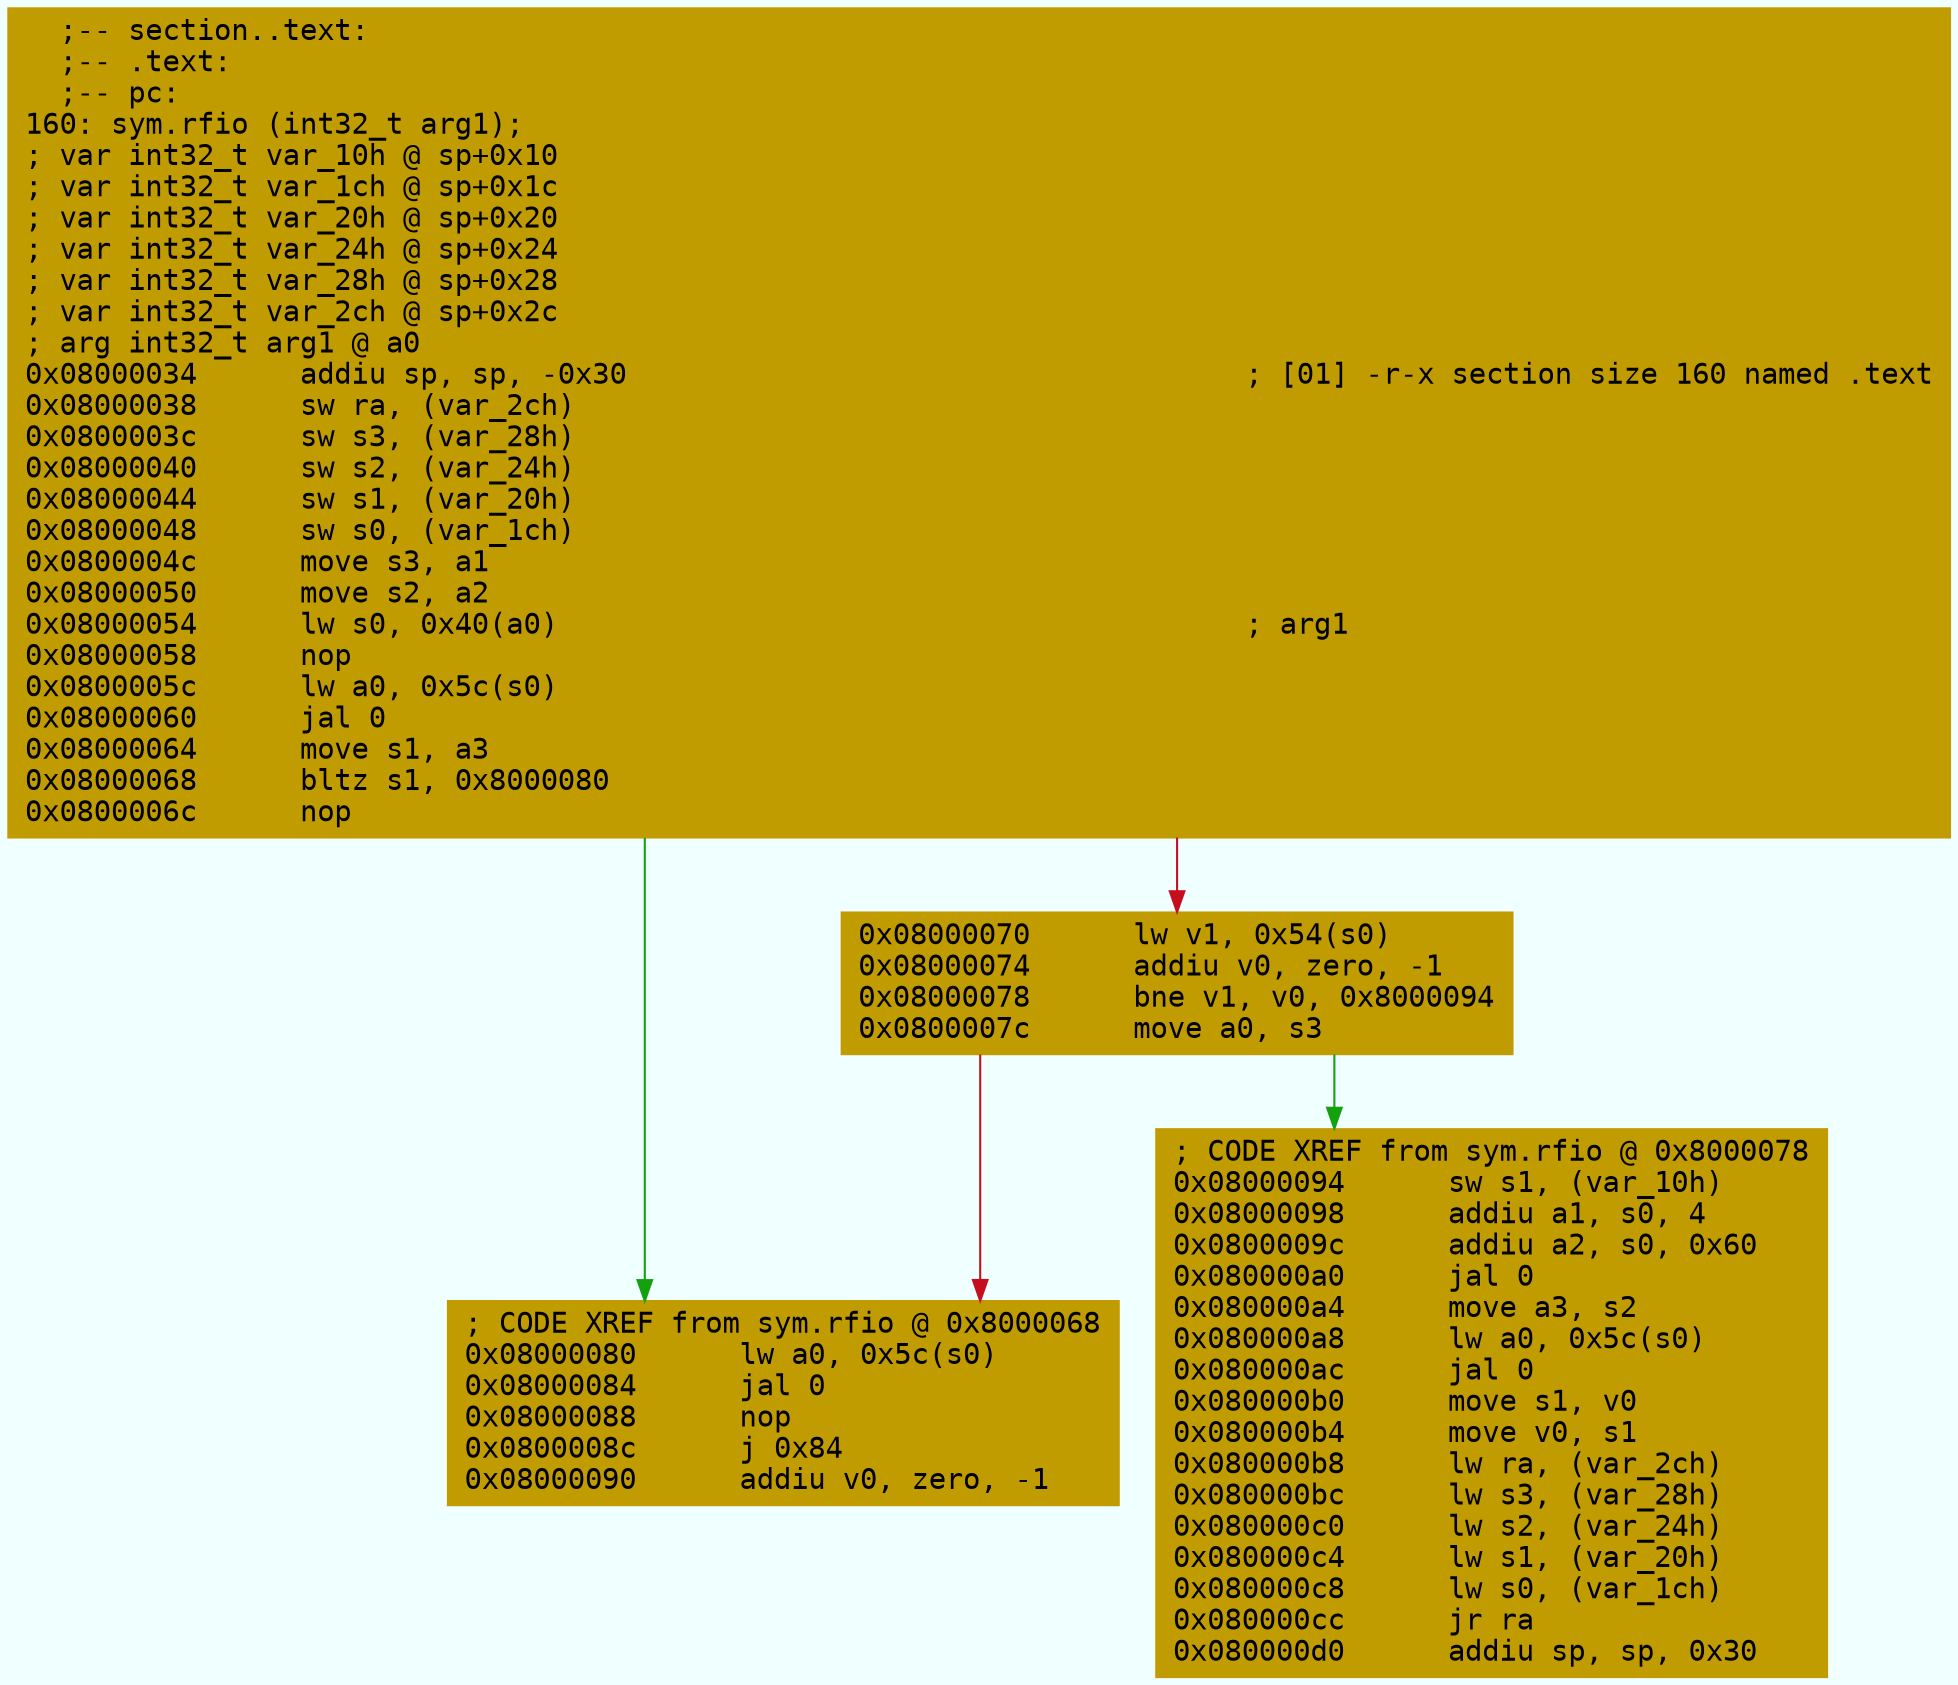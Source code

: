 digraph code {
	graph [bgcolor=azure fontsize=8 fontname="Courier" splines="ortho"];
	node [fillcolor=gray style=filled shape=box];
	edge [arrowhead="normal"];
	"0x08000034" [URL="sym.rfio/0x08000034", fillcolor="#c19c00",color="#c19c00", fontname="Courier",label="  ;-- section..text:\l  ;-- .text:\l  ;-- pc:\l160: sym.rfio (int32_t arg1);\l; var int32_t var_10h @ sp+0x10\l; var int32_t var_1ch @ sp+0x1c\l; var int32_t var_20h @ sp+0x20\l; var int32_t var_24h @ sp+0x24\l; var int32_t var_28h @ sp+0x28\l; var int32_t var_2ch @ sp+0x2c\l; arg int32_t arg1 @ a0\l0x08000034      addiu sp, sp, -0x30                                    ; [01] -r-x section size 160 named .text\l0x08000038      sw ra, (var_2ch)\l0x0800003c      sw s3, (var_28h)\l0x08000040      sw s2, (var_24h)\l0x08000044      sw s1, (var_20h)\l0x08000048      sw s0, (var_1ch)\l0x0800004c      move s3, a1\l0x08000050      move s2, a2\l0x08000054      lw s0, 0x40(a0)                                        ; arg1\l0x08000058      nop\l0x0800005c      lw a0, 0x5c(s0)\l0x08000060      jal 0\l0x08000064      move s1, a3\l0x08000068      bltz s1, 0x8000080\l0x0800006c      nop\l"]
	"0x08000070" [URL="sym.rfio/0x08000070", fillcolor="#c19c00",color="#c19c00", fontname="Courier",label="0x08000070      lw v1, 0x54(s0)\l0x08000074      addiu v0, zero, -1\l0x08000078      bne v1, v0, 0x8000094\l0x0800007c      move a0, s3\l"]
	"0x08000080" [URL="sym.rfio/0x08000080", fillcolor="#c19c00",color="#c19c00", fontname="Courier",label="; CODE XREF from sym.rfio @ 0x8000068\l0x08000080      lw a0, 0x5c(s0)\l0x08000084      jal 0\l0x08000088      nop\l0x0800008c      j 0x84\l0x08000090      addiu v0, zero, -1\l"]
	"0x08000094" [URL="sym.rfio/0x08000094", fillcolor="#c19c00",color="#c19c00", fontname="Courier",label="; CODE XREF from sym.rfio @ 0x8000078\l0x08000094      sw s1, (var_10h)\l0x08000098      addiu a1, s0, 4\l0x0800009c      addiu a2, s0, 0x60\l0x080000a0      jal 0\l0x080000a4      move a3, s2\l0x080000a8      lw a0, 0x5c(s0)\l0x080000ac      jal 0\l0x080000b0      move s1, v0\l0x080000b4      move v0, s1\l0x080000b8      lw ra, (var_2ch)\l0x080000bc      lw s3, (var_28h)\l0x080000c0      lw s2, (var_24h)\l0x080000c4      lw s1, (var_20h)\l0x080000c8      lw s0, (var_1ch)\l0x080000cc      jr ra\l0x080000d0      addiu sp, sp, 0x30\l"]
        "0x08000034" -> "0x08000080" [color="#13a10e"];
        "0x08000034" -> "0x08000070" [color="#c50f1f"];
        "0x08000070" -> "0x08000094" [color="#13a10e"];
        "0x08000070" -> "0x08000080" [color="#c50f1f"];
}
